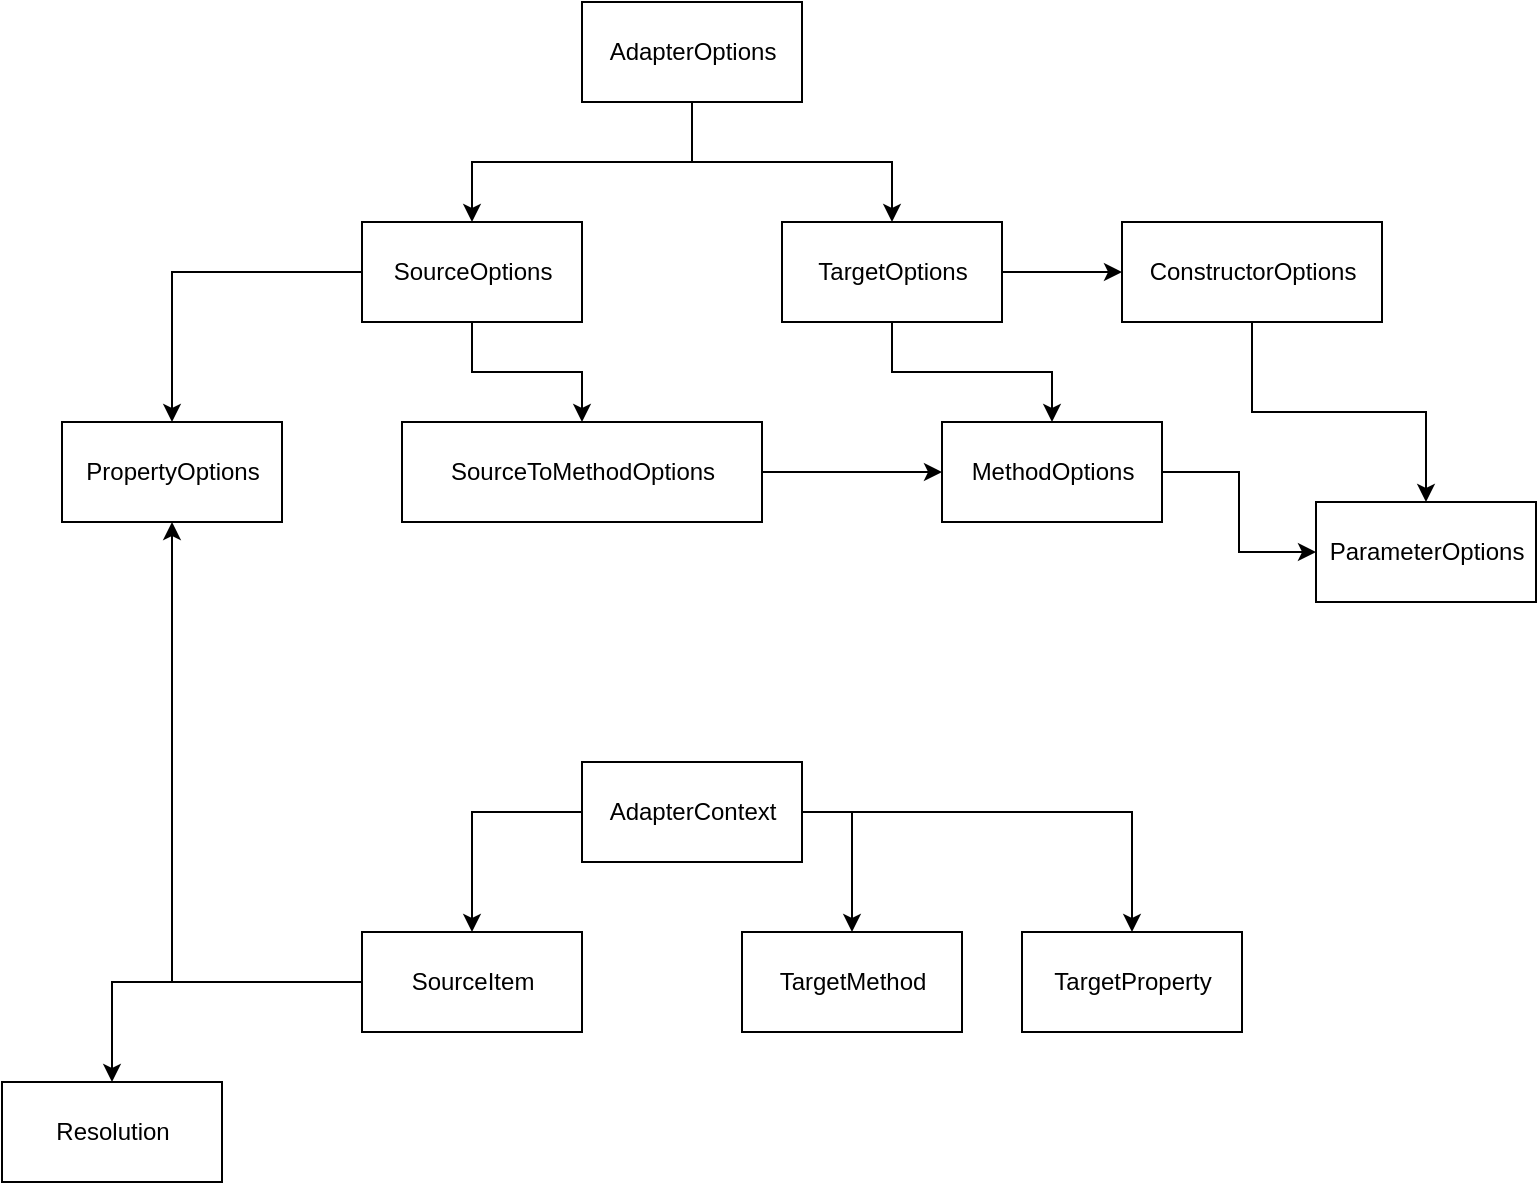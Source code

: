 <mxfile version="17.4.6" type="github"><diagram id="vq_wv0zzuL_Xbn3miVv_" name="Page-1"><mxGraphModel dx="1038" dy="568" grid="1" gridSize="10" guides="1" tooltips="1" connect="1" arrows="1" fold="1" page="1" pageScale="1" pageWidth="827" pageHeight="1169" math="0" shadow="0"><root><mxCell id="0"/><mxCell id="1" parent="0"/><mxCell id="pXdWZ2ubozuwfG-sVawZ-10" style="edgeStyle=orthogonalEdgeStyle;rounded=0;orthogonalLoop=1;jettySize=auto;html=1;entryX=0.5;entryY=0;entryDx=0;entryDy=0;" edge="1" parent="1" source="pXdWZ2ubozuwfG-sVawZ-4" target="pXdWZ2ubozuwfG-sVawZ-8"><mxGeometry relative="1" as="geometry"/></mxCell><mxCell id="pXdWZ2ubozuwfG-sVawZ-11" style="edgeStyle=orthogonalEdgeStyle;rounded=0;orthogonalLoop=1;jettySize=auto;html=1;entryX=0.5;entryY=0;entryDx=0;entryDy=0;" edge="1" parent="1" source="pXdWZ2ubozuwfG-sVawZ-4" target="pXdWZ2ubozuwfG-sVawZ-9"><mxGeometry relative="1" as="geometry"/></mxCell><mxCell id="pXdWZ2ubozuwfG-sVawZ-4" value="AdapterOptions" style="html=1;" vertex="1" parent="1"><mxGeometry x="350" y="70" width="110" height="50" as="geometry"/></mxCell><mxCell id="pXdWZ2ubozuwfG-sVawZ-19" style="edgeStyle=orthogonalEdgeStyle;rounded=0;orthogonalLoop=1;jettySize=auto;html=1;entryX=0.5;entryY=0;entryDx=0;entryDy=0;" edge="1" parent="1" source="pXdWZ2ubozuwfG-sVawZ-6" target="pXdWZ2ubozuwfG-sVawZ-17"><mxGeometry relative="1" as="geometry"/></mxCell><mxCell id="pXdWZ2ubozuwfG-sVawZ-6" value="ConstructorOptions" style="html=1;" vertex="1" parent="1"><mxGeometry x="620" y="180" width="130" height="50" as="geometry"/></mxCell><mxCell id="pXdWZ2ubozuwfG-sVawZ-16" style="edgeStyle=orthogonalEdgeStyle;rounded=0;orthogonalLoop=1;jettySize=auto;html=1;entryX=0;entryY=0.5;entryDx=0;entryDy=0;" edge="1" parent="1" source="pXdWZ2ubozuwfG-sVawZ-7" target="pXdWZ2ubozuwfG-sVawZ-13"><mxGeometry relative="1" as="geometry"/></mxCell><mxCell id="pXdWZ2ubozuwfG-sVawZ-7" value="SourceToMethodOptions" style="html=1;" vertex="1" parent="1"><mxGeometry x="260" y="280" width="180" height="50" as="geometry"/></mxCell><mxCell id="pXdWZ2ubozuwfG-sVawZ-15" style="edgeStyle=orthogonalEdgeStyle;rounded=0;orthogonalLoop=1;jettySize=auto;html=1;entryX=0.5;entryY=0;entryDx=0;entryDy=0;" edge="1" parent="1" source="pXdWZ2ubozuwfG-sVawZ-8" target="pXdWZ2ubozuwfG-sVawZ-7"><mxGeometry relative="1" as="geometry"/></mxCell><mxCell id="pXdWZ2ubozuwfG-sVawZ-21" style="edgeStyle=orthogonalEdgeStyle;rounded=0;orthogonalLoop=1;jettySize=auto;html=1;entryX=0.5;entryY=0;entryDx=0;entryDy=0;" edge="1" parent="1" source="pXdWZ2ubozuwfG-sVawZ-8" target="pXdWZ2ubozuwfG-sVawZ-20"><mxGeometry relative="1" as="geometry"/></mxCell><mxCell id="pXdWZ2ubozuwfG-sVawZ-8" value="SourceOptions" style="html=1;" vertex="1" parent="1"><mxGeometry x="240" y="180" width="110" height="50" as="geometry"/></mxCell><mxCell id="pXdWZ2ubozuwfG-sVawZ-12" style="edgeStyle=orthogonalEdgeStyle;rounded=0;orthogonalLoop=1;jettySize=auto;html=1;entryX=0;entryY=0.5;entryDx=0;entryDy=0;" edge="1" parent="1" source="pXdWZ2ubozuwfG-sVawZ-9" target="pXdWZ2ubozuwfG-sVawZ-6"><mxGeometry relative="1" as="geometry"/></mxCell><mxCell id="pXdWZ2ubozuwfG-sVawZ-14" style="edgeStyle=orthogonalEdgeStyle;rounded=0;orthogonalLoop=1;jettySize=auto;html=1;entryX=0.5;entryY=0;entryDx=0;entryDy=0;" edge="1" parent="1" source="pXdWZ2ubozuwfG-sVawZ-9" target="pXdWZ2ubozuwfG-sVawZ-13"><mxGeometry relative="1" as="geometry"/></mxCell><mxCell id="pXdWZ2ubozuwfG-sVawZ-9" value="TargetOptions" style="html=1;" vertex="1" parent="1"><mxGeometry x="450" y="180" width="110" height="50" as="geometry"/></mxCell><mxCell id="pXdWZ2ubozuwfG-sVawZ-18" style="edgeStyle=orthogonalEdgeStyle;rounded=0;orthogonalLoop=1;jettySize=auto;html=1;entryX=0;entryY=0.5;entryDx=0;entryDy=0;" edge="1" parent="1" source="pXdWZ2ubozuwfG-sVawZ-13" target="pXdWZ2ubozuwfG-sVawZ-17"><mxGeometry relative="1" as="geometry"/></mxCell><mxCell id="pXdWZ2ubozuwfG-sVawZ-13" value="MethodOptions" style="html=1;" vertex="1" parent="1"><mxGeometry x="530" y="280" width="110" height="50" as="geometry"/></mxCell><mxCell id="pXdWZ2ubozuwfG-sVawZ-17" value="ParameterOptions" style="html=1;" vertex="1" parent="1"><mxGeometry x="717" y="320" width="110" height="50" as="geometry"/></mxCell><mxCell id="pXdWZ2ubozuwfG-sVawZ-20" value="PropertyOptions" style="html=1;" vertex="1" parent="1"><mxGeometry x="90" y="280" width="110" height="50" as="geometry"/></mxCell><mxCell id="pXdWZ2ubozuwfG-sVawZ-28" style="edgeStyle=orthogonalEdgeStyle;rounded=0;orthogonalLoop=1;jettySize=auto;html=1;entryX=0.5;entryY=0;entryDx=0;entryDy=0;exitX=0;exitY=0.5;exitDx=0;exitDy=0;" edge="1" parent="1" source="pXdWZ2ubozuwfG-sVawZ-22" target="pXdWZ2ubozuwfG-sVawZ-23"><mxGeometry relative="1" as="geometry"/></mxCell><mxCell id="pXdWZ2ubozuwfG-sVawZ-29" style="edgeStyle=orthogonalEdgeStyle;rounded=0;orthogonalLoop=1;jettySize=auto;html=1;entryX=0.5;entryY=0;entryDx=0;entryDy=0;exitX=1;exitY=0.5;exitDx=0;exitDy=0;" edge="1" parent="1" source="pXdWZ2ubozuwfG-sVawZ-22" target="pXdWZ2ubozuwfG-sVawZ-24"><mxGeometry relative="1" as="geometry"/></mxCell><mxCell id="pXdWZ2ubozuwfG-sVawZ-31" style="edgeStyle=orthogonalEdgeStyle;rounded=0;orthogonalLoop=1;jettySize=auto;html=1;entryX=0.5;entryY=0;entryDx=0;entryDy=0;" edge="1" parent="1" source="pXdWZ2ubozuwfG-sVawZ-22" target="pXdWZ2ubozuwfG-sVawZ-30"><mxGeometry relative="1" as="geometry"/></mxCell><mxCell id="pXdWZ2ubozuwfG-sVawZ-22" value="AdapterContext" style="html=1;" vertex="1" parent="1"><mxGeometry x="350" y="450" width="110" height="50" as="geometry"/></mxCell><mxCell id="pXdWZ2ubozuwfG-sVawZ-25" style="edgeStyle=orthogonalEdgeStyle;rounded=0;orthogonalLoop=1;jettySize=auto;html=1;entryX=0.5;entryY=1;entryDx=0;entryDy=0;" edge="1" parent="1" source="pXdWZ2ubozuwfG-sVawZ-23" target="pXdWZ2ubozuwfG-sVawZ-20"><mxGeometry relative="1" as="geometry"/></mxCell><mxCell id="pXdWZ2ubozuwfG-sVawZ-27" style="edgeStyle=orthogonalEdgeStyle;rounded=0;orthogonalLoop=1;jettySize=auto;html=1;entryX=0.5;entryY=0;entryDx=0;entryDy=0;" edge="1" parent="1" source="pXdWZ2ubozuwfG-sVawZ-23" target="pXdWZ2ubozuwfG-sVawZ-26"><mxGeometry relative="1" as="geometry"/></mxCell><mxCell id="pXdWZ2ubozuwfG-sVawZ-23" value="SourceItem" style="html=1;" vertex="1" parent="1"><mxGeometry x="240" y="535" width="110" height="50" as="geometry"/></mxCell><mxCell id="pXdWZ2ubozuwfG-sVawZ-24" value="TargetMethod" style="html=1;" vertex="1" parent="1"><mxGeometry x="430" y="535" width="110" height="50" as="geometry"/></mxCell><mxCell id="pXdWZ2ubozuwfG-sVawZ-26" value="Resolution" style="html=1;" vertex="1" parent="1"><mxGeometry x="60" y="610" width="110" height="50" as="geometry"/></mxCell><mxCell id="pXdWZ2ubozuwfG-sVawZ-30" value="TargetProperty" style="html=1;" vertex="1" parent="1"><mxGeometry x="570" y="535" width="110" height="50" as="geometry"/></mxCell></root></mxGraphModel></diagram></mxfile>